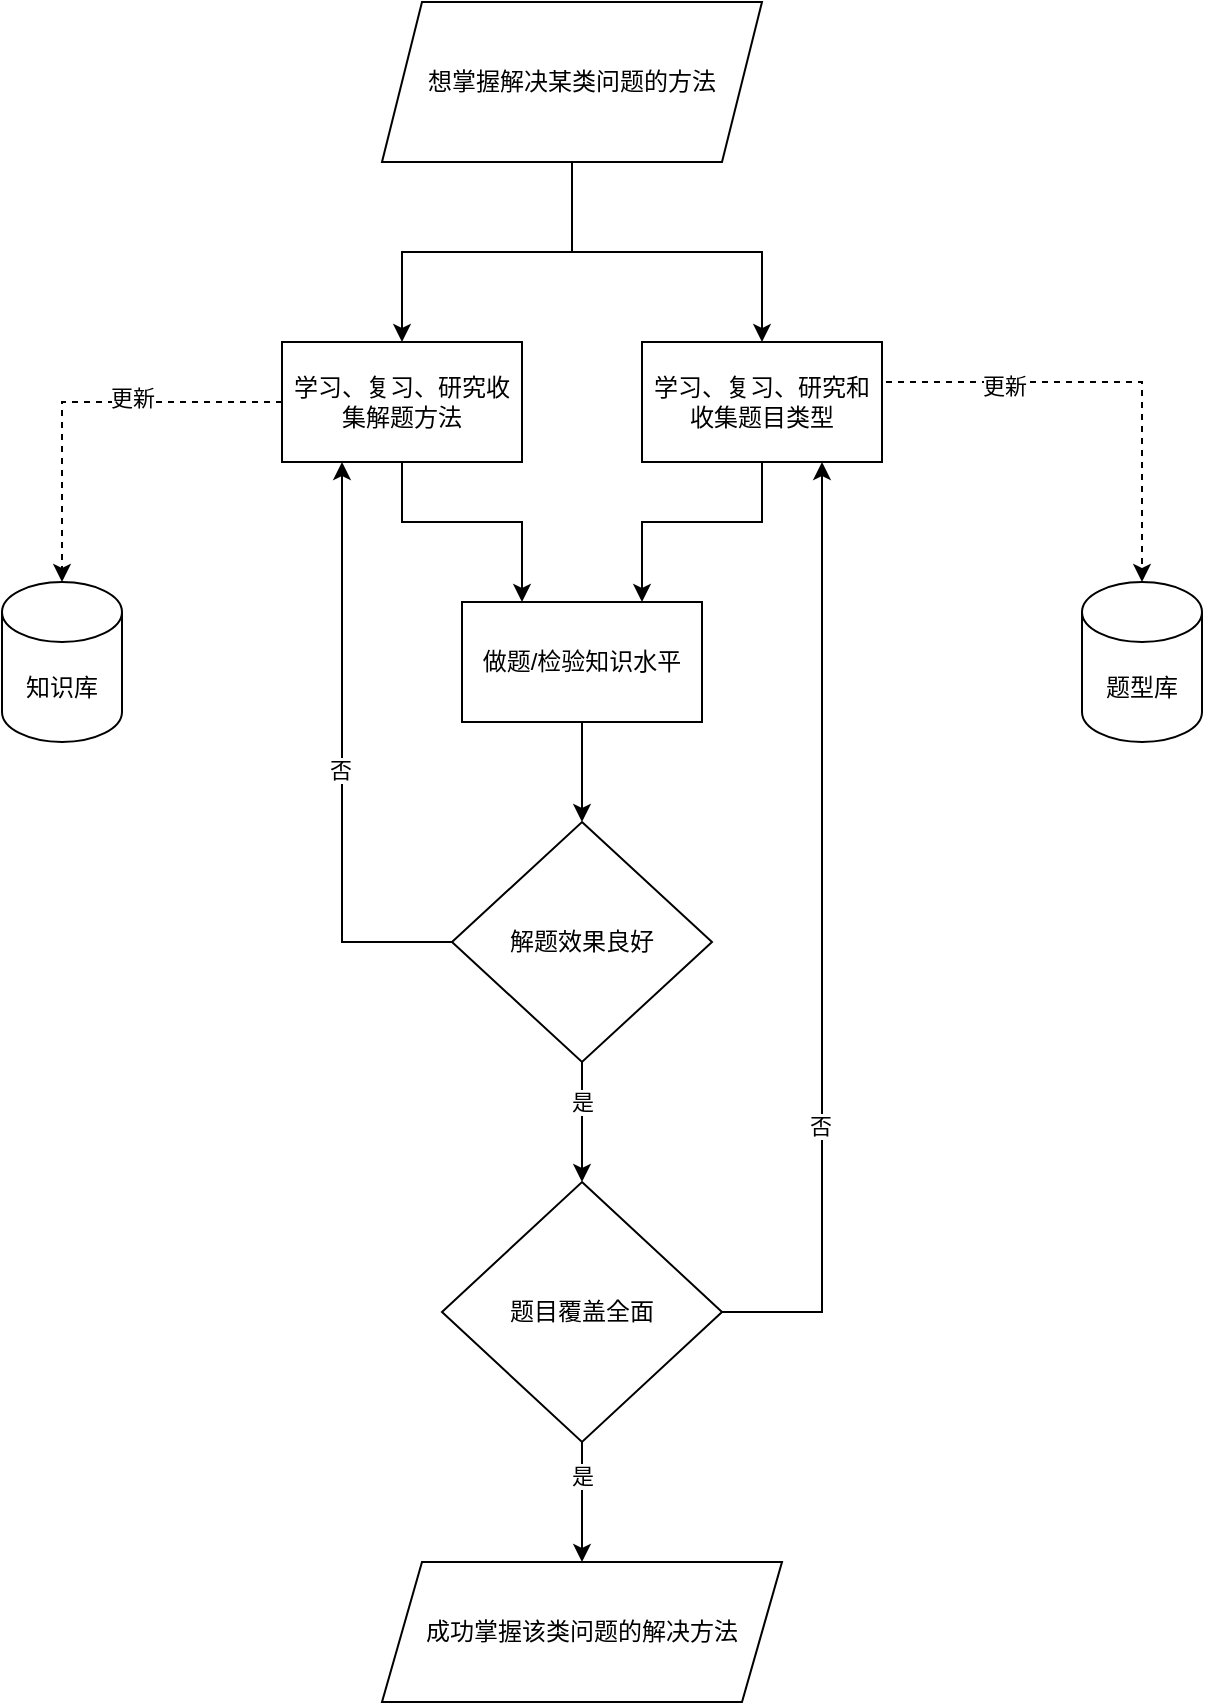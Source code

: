 <mxfile version="21.5.2" type="github">
  <diagram name="Page-1" id="2tTZSiHK8Q8oS2EFRTSw">
    <mxGraphModel dx="1264" dy="721" grid="1" gridSize="10" guides="1" tooltips="1" connect="1" arrows="1" fold="1" page="1" pageScale="1" pageWidth="850" pageHeight="1100" math="0" shadow="0">
      <root>
        <mxCell id="0" />
        <mxCell id="1" parent="0" />
        <mxCell id="xQsGnUh2JY2phNRqBCsC-45" style="edgeStyle=orthogonalEdgeStyle;rounded=0;orthogonalLoop=1;jettySize=auto;html=1;entryX=0.5;entryY=0;entryDx=0;entryDy=0;" edge="1" parent="1" source="xQsGnUh2JY2phNRqBCsC-1" target="xQsGnUh2JY2phNRqBCsC-34">
          <mxGeometry relative="1" as="geometry" />
        </mxCell>
        <mxCell id="xQsGnUh2JY2phNRqBCsC-1" value="做题/检验知识水平" style="rounded=0;whiteSpace=wrap;html=1;" vertex="1" parent="1">
          <mxGeometry x="270" y="370" width="120" height="60" as="geometry" />
        </mxCell>
        <mxCell id="xQsGnUh2JY2phNRqBCsC-11" style="edgeStyle=orthogonalEdgeStyle;rounded=0;orthogonalLoop=1;jettySize=auto;html=1;entryX=0.5;entryY=0;entryDx=0;entryDy=0;entryPerimeter=0;dashed=1;exitX=0.75;exitY=1;exitDx=0;exitDy=0;" edge="1" parent="1" source="xQsGnUh2JY2phNRqBCsC-31" target="xQsGnUh2JY2phNRqBCsC-10">
          <mxGeometry relative="1" as="geometry">
            <mxPoint x="560" y="580.0" as="sourcePoint" />
            <Array as="points">
              <mxPoint x="450" y="260" />
              <mxPoint x="610" y="260" />
            </Array>
          </mxGeometry>
        </mxCell>
        <mxCell id="xQsGnUh2JY2phNRqBCsC-12" value="更新" style="edgeLabel;html=1;align=center;verticalAlign=middle;resizable=0;points=[];" vertex="1" connectable="0" parent="xQsGnUh2JY2phNRqBCsC-11">
          <mxGeometry x="-0.404" y="-2" relative="1" as="geometry">
            <mxPoint x="41" as="offset" />
          </mxGeometry>
        </mxCell>
        <mxCell id="xQsGnUh2JY2phNRqBCsC-23" style="edgeStyle=orthogonalEdgeStyle;rounded=0;orthogonalLoop=1;jettySize=auto;html=1;entryX=0.5;entryY=0;entryDx=0;entryDy=0;entryPerimeter=0;dashed=1;" edge="1" parent="1" source="xQsGnUh2JY2phNRqBCsC-6" target="xQsGnUh2JY2phNRqBCsC-20">
          <mxGeometry relative="1" as="geometry" />
        </mxCell>
        <mxCell id="xQsGnUh2JY2phNRqBCsC-24" value="更新" style="edgeLabel;html=1;align=center;verticalAlign=middle;resizable=0;points=[];" vertex="1" connectable="0" parent="xQsGnUh2JY2phNRqBCsC-23">
          <mxGeometry x="-0.243" y="-2" relative="1" as="geometry">
            <mxPoint as="offset" />
          </mxGeometry>
        </mxCell>
        <mxCell id="xQsGnUh2JY2phNRqBCsC-30" style="edgeStyle=orthogonalEdgeStyle;rounded=0;orthogonalLoop=1;jettySize=auto;html=1;entryX=0.25;entryY=0;entryDx=0;entryDy=0;" edge="1" parent="1" source="xQsGnUh2JY2phNRqBCsC-6" target="xQsGnUh2JY2phNRqBCsC-1">
          <mxGeometry relative="1" as="geometry">
            <Array as="points">
              <mxPoint x="240" y="330" />
              <mxPoint x="300" y="330" />
            </Array>
          </mxGeometry>
        </mxCell>
        <mxCell id="xQsGnUh2JY2phNRqBCsC-6" value="学习、复习、研究收集解题方法" style="rounded=0;whiteSpace=wrap;html=1;" vertex="1" parent="1">
          <mxGeometry x="180" y="240" width="120" height="60" as="geometry" />
        </mxCell>
        <mxCell id="xQsGnUh2JY2phNRqBCsC-10" value="题型库" style="shape=cylinder3;whiteSpace=wrap;html=1;boundedLbl=1;backgroundOutline=1;size=15;" vertex="1" parent="1">
          <mxGeometry x="580" y="360" width="60" height="80" as="geometry" />
        </mxCell>
        <mxCell id="xQsGnUh2JY2phNRqBCsC-20" value="知识库" style="shape=cylinder3;whiteSpace=wrap;html=1;boundedLbl=1;backgroundOutline=1;size=15;" vertex="1" parent="1">
          <mxGeometry x="40" y="360" width="60" height="80" as="geometry" />
        </mxCell>
        <mxCell id="xQsGnUh2JY2phNRqBCsC-29" style="edgeStyle=orthogonalEdgeStyle;rounded=0;orthogonalLoop=1;jettySize=auto;html=1;entryX=0.5;entryY=0;entryDx=0;entryDy=0;" edge="1" parent="1" source="xQsGnUh2JY2phNRqBCsC-28" target="xQsGnUh2JY2phNRqBCsC-6">
          <mxGeometry relative="1" as="geometry" />
        </mxCell>
        <mxCell id="xQsGnUh2JY2phNRqBCsC-32" style="edgeStyle=orthogonalEdgeStyle;rounded=0;orthogonalLoop=1;jettySize=auto;html=1;" edge="1" parent="1" source="xQsGnUh2JY2phNRqBCsC-28" target="xQsGnUh2JY2phNRqBCsC-31">
          <mxGeometry relative="1" as="geometry" />
        </mxCell>
        <mxCell id="xQsGnUh2JY2phNRqBCsC-28" value="想掌握解决某类问题的方法" style="shape=parallelogram;perimeter=parallelogramPerimeter;whiteSpace=wrap;html=1;fixedSize=1;" vertex="1" parent="1">
          <mxGeometry x="230" y="70" width="190" height="80" as="geometry" />
        </mxCell>
        <mxCell id="xQsGnUh2JY2phNRqBCsC-33" style="edgeStyle=orthogonalEdgeStyle;rounded=0;orthogonalLoop=1;jettySize=auto;html=1;entryX=0.75;entryY=0;entryDx=0;entryDy=0;exitX=0.5;exitY=1;exitDx=0;exitDy=0;" edge="1" parent="1" source="xQsGnUh2JY2phNRqBCsC-31" target="xQsGnUh2JY2phNRqBCsC-1">
          <mxGeometry relative="1" as="geometry">
            <Array as="points">
              <mxPoint x="420" y="330" />
              <mxPoint x="360" y="330" />
            </Array>
          </mxGeometry>
        </mxCell>
        <mxCell id="xQsGnUh2JY2phNRqBCsC-31" value="学习、复习、研究和收集题目类型" style="rounded=0;whiteSpace=wrap;html=1;" vertex="1" parent="1">
          <mxGeometry x="360" y="240" width="120" height="60" as="geometry" />
        </mxCell>
        <mxCell id="xQsGnUh2JY2phNRqBCsC-35" style="edgeStyle=orthogonalEdgeStyle;rounded=0;orthogonalLoop=1;jettySize=auto;html=1;entryX=0.25;entryY=1;entryDx=0;entryDy=0;" edge="1" parent="1" source="xQsGnUh2JY2phNRqBCsC-34" target="xQsGnUh2JY2phNRqBCsC-6">
          <mxGeometry relative="1" as="geometry">
            <mxPoint x="30" y="540" as="targetPoint" />
            <Array as="points">
              <mxPoint x="210" y="540" />
            </Array>
          </mxGeometry>
        </mxCell>
        <mxCell id="xQsGnUh2JY2phNRqBCsC-48" value="否" style="edgeLabel;html=1;align=center;verticalAlign=middle;resizable=0;points=[];" vertex="1" connectable="0" parent="xQsGnUh2JY2phNRqBCsC-35">
          <mxGeometry x="-0.04" y="1" relative="1" as="geometry">
            <mxPoint as="offset" />
          </mxGeometry>
        </mxCell>
        <mxCell id="xQsGnUh2JY2phNRqBCsC-39" style="edgeStyle=orthogonalEdgeStyle;rounded=0;orthogonalLoop=1;jettySize=auto;html=1;entryX=0.5;entryY=0;entryDx=0;entryDy=0;" edge="1" parent="1" source="xQsGnUh2JY2phNRqBCsC-34" target="xQsGnUh2JY2phNRqBCsC-38">
          <mxGeometry relative="1" as="geometry" />
        </mxCell>
        <mxCell id="xQsGnUh2JY2phNRqBCsC-46" value="是" style="edgeLabel;html=1;align=center;verticalAlign=middle;resizable=0;points=[];" vertex="1" connectable="0" parent="xQsGnUh2JY2phNRqBCsC-39">
          <mxGeometry x="-0.376" relative="1" as="geometry">
            <mxPoint y="1" as="offset" />
          </mxGeometry>
        </mxCell>
        <mxCell id="xQsGnUh2JY2phNRqBCsC-34" value="解题效果良好" style="rhombus;whiteSpace=wrap;html=1;" vertex="1" parent="1">
          <mxGeometry x="265" y="480" width="130" height="120" as="geometry" />
        </mxCell>
        <mxCell id="xQsGnUh2JY2phNRqBCsC-41" style="edgeStyle=orthogonalEdgeStyle;rounded=0;orthogonalLoop=1;jettySize=auto;html=1;entryX=0.75;entryY=1;entryDx=0;entryDy=0;" edge="1" parent="1" source="xQsGnUh2JY2phNRqBCsC-38" target="xQsGnUh2JY2phNRqBCsC-31">
          <mxGeometry relative="1" as="geometry">
            <Array as="points">
              <mxPoint x="450" y="725" />
            </Array>
          </mxGeometry>
        </mxCell>
        <mxCell id="xQsGnUh2JY2phNRqBCsC-47" value="否" style="edgeLabel;html=1;align=center;verticalAlign=middle;resizable=0;points=[];" vertex="1" connectable="0" parent="xQsGnUh2JY2phNRqBCsC-41">
          <mxGeometry x="-0.398" y="1" relative="1" as="geometry">
            <mxPoint as="offset" />
          </mxGeometry>
        </mxCell>
        <mxCell id="xQsGnUh2JY2phNRqBCsC-44" style="edgeStyle=orthogonalEdgeStyle;rounded=0;orthogonalLoop=1;jettySize=auto;html=1;" edge="1" parent="1" source="xQsGnUh2JY2phNRqBCsC-38" target="xQsGnUh2JY2phNRqBCsC-43">
          <mxGeometry relative="1" as="geometry" />
        </mxCell>
        <mxCell id="xQsGnUh2JY2phNRqBCsC-49" value="是" style="edgeLabel;html=1;align=center;verticalAlign=middle;resizable=0;points=[];" vertex="1" connectable="0" parent="xQsGnUh2JY2phNRqBCsC-44">
          <mxGeometry x="-0.429" relative="1" as="geometry">
            <mxPoint as="offset" />
          </mxGeometry>
        </mxCell>
        <mxCell id="xQsGnUh2JY2phNRqBCsC-38" value="题目覆盖全面" style="rhombus;whiteSpace=wrap;html=1;" vertex="1" parent="1">
          <mxGeometry x="260" y="660" width="140" height="130" as="geometry" />
        </mxCell>
        <mxCell id="xQsGnUh2JY2phNRqBCsC-43" value="成功掌握该类问题的解决方法" style="shape=parallelogram;perimeter=parallelogramPerimeter;whiteSpace=wrap;html=1;fixedSize=1;" vertex="1" parent="1">
          <mxGeometry x="230" y="850" width="200" height="70" as="geometry" />
        </mxCell>
      </root>
    </mxGraphModel>
  </diagram>
</mxfile>
